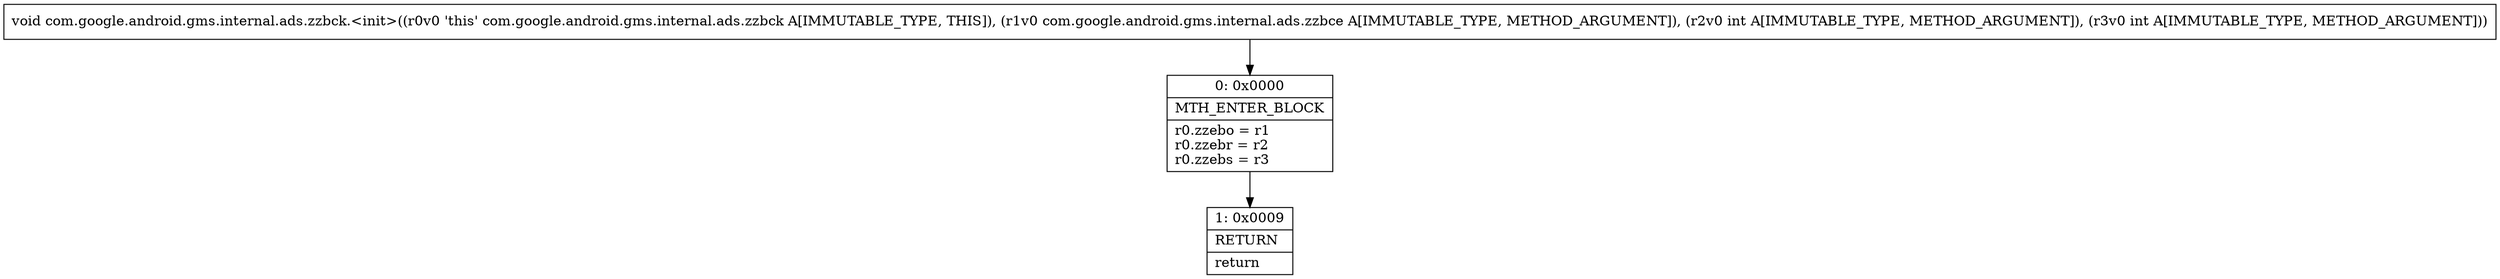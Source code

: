 digraph "CFG forcom.google.android.gms.internal.ads.zzbck.\<init\>(Lcom\/google\/android\/gms\/internal\/ads\/zzbce;II)V" {
Node_0 [shape=record,label="{0\:\ 0x0000|MTH_ENTER_BLOCK\l|r0.zzebo = r1\lr0.zzebr = r2\lr0.zzebs = r3\l}"];
Node_1 [shape=record,label="{1\:\ 0x0009|RETURN\l|return\l}"];
MethodNode[shape=record,label="{void com.google.android.gms.internal.ads.zzbck.\<init\>((r0v0 'this' com.google.android.gms.internal.ads.zzbck A[IMMUTABLE_TYPE, THIS]), (r1v0 com.google.android.gms.internal.ads.zzbce A[IMMUTABLE_TYPE, METHOD_ARGUMENT]), (r2v0 int A[IMMUTABLE_TYPE, METHOD_ARGUMENT]), (r3v0 int A[IMMUTABLE_TYPE, METHOD_ARGUMENT])) }"];
MethodNode -> Node_0;
Node_0 -> Node_1;
}

